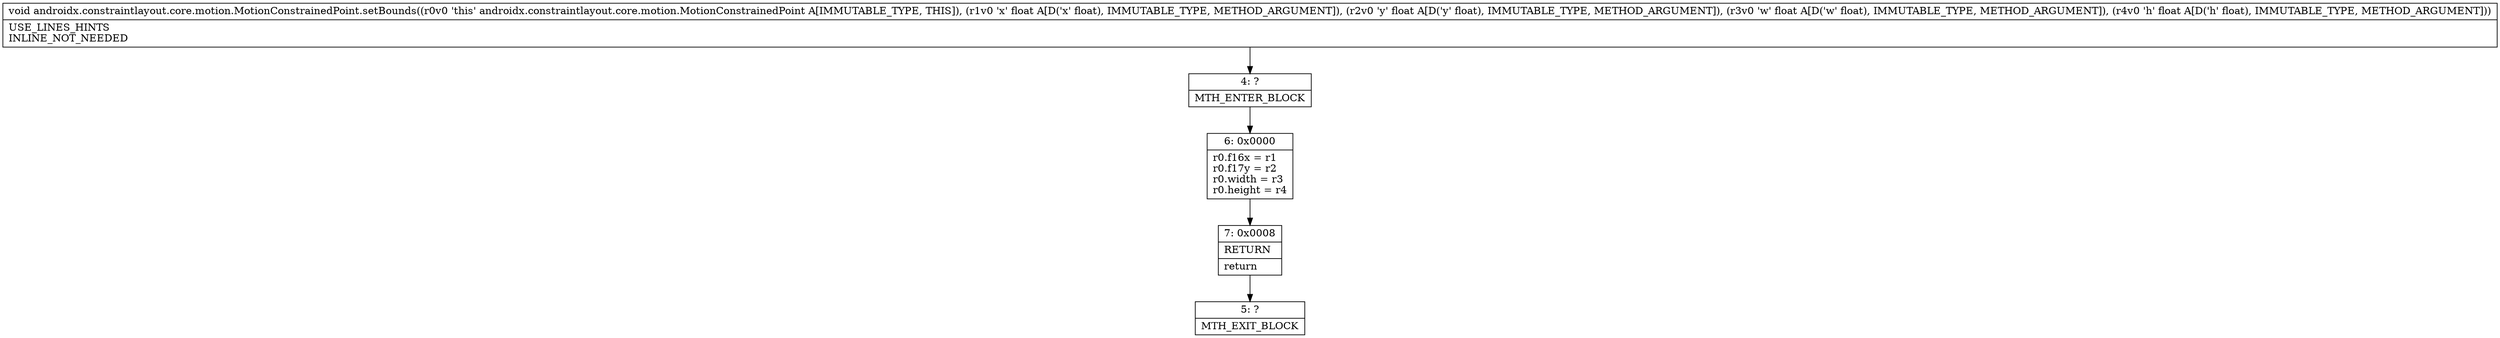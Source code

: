 digraph "CFG forandroidx.constraintlayout.core.motion.MotionConstrainedPoint.setBounds(FFFF)V" {
Node_4 [shape=record,label="{4\:\ ?|MTH_ENTER_BLOCK\l}"];
Node_6 [shape=record,label="{6\:\ 0x0000|r0.f16x = r1\lr0.f17y = r2\lr0.width = r3\lr0.height = r4\l}"];
Node_7 [shape=record,label="{7\:\ 0x0008|RETURN\l|return\l}"];
Node_5 [shape=record,label="{5\:\ ?|MTH_EXIT_BLOCK\l}"];
MethodNode[shape=record,label="{void androidx.constraintlayout.core.motion.MotionConstrainedPoint.setBounds((r0v0 'this' androidx.constraintlayout.core.motion.MotionConstrainedPoint A[IMMUTABLE_TYPE, THIS]), (r1v0 'x' float A[D('x' float), IMMUTABLE_TYPE, METHOD_ARGUMENT]), (r2v0 'y' float A[D('y' float), IMMUTABLE_TYPE, METHOD_ARGUMENT]), (r3v0 'w' float A[D('w' float), IMMUTABLE_TYPE, METHOD_ARGUMENT]), (r4v0 'h' float A[D('h' float), IMMUTABLE_TYPE, METHOD_ARGUMENT]))  | USE_LINES_HINTS\lINLINE_NOT_NEEDED\l}"];
MethodNode -> Node_4;Node_4 -> Node_6;
Node_6 -> Node_7;
Node_7 -> Node_5;
}

